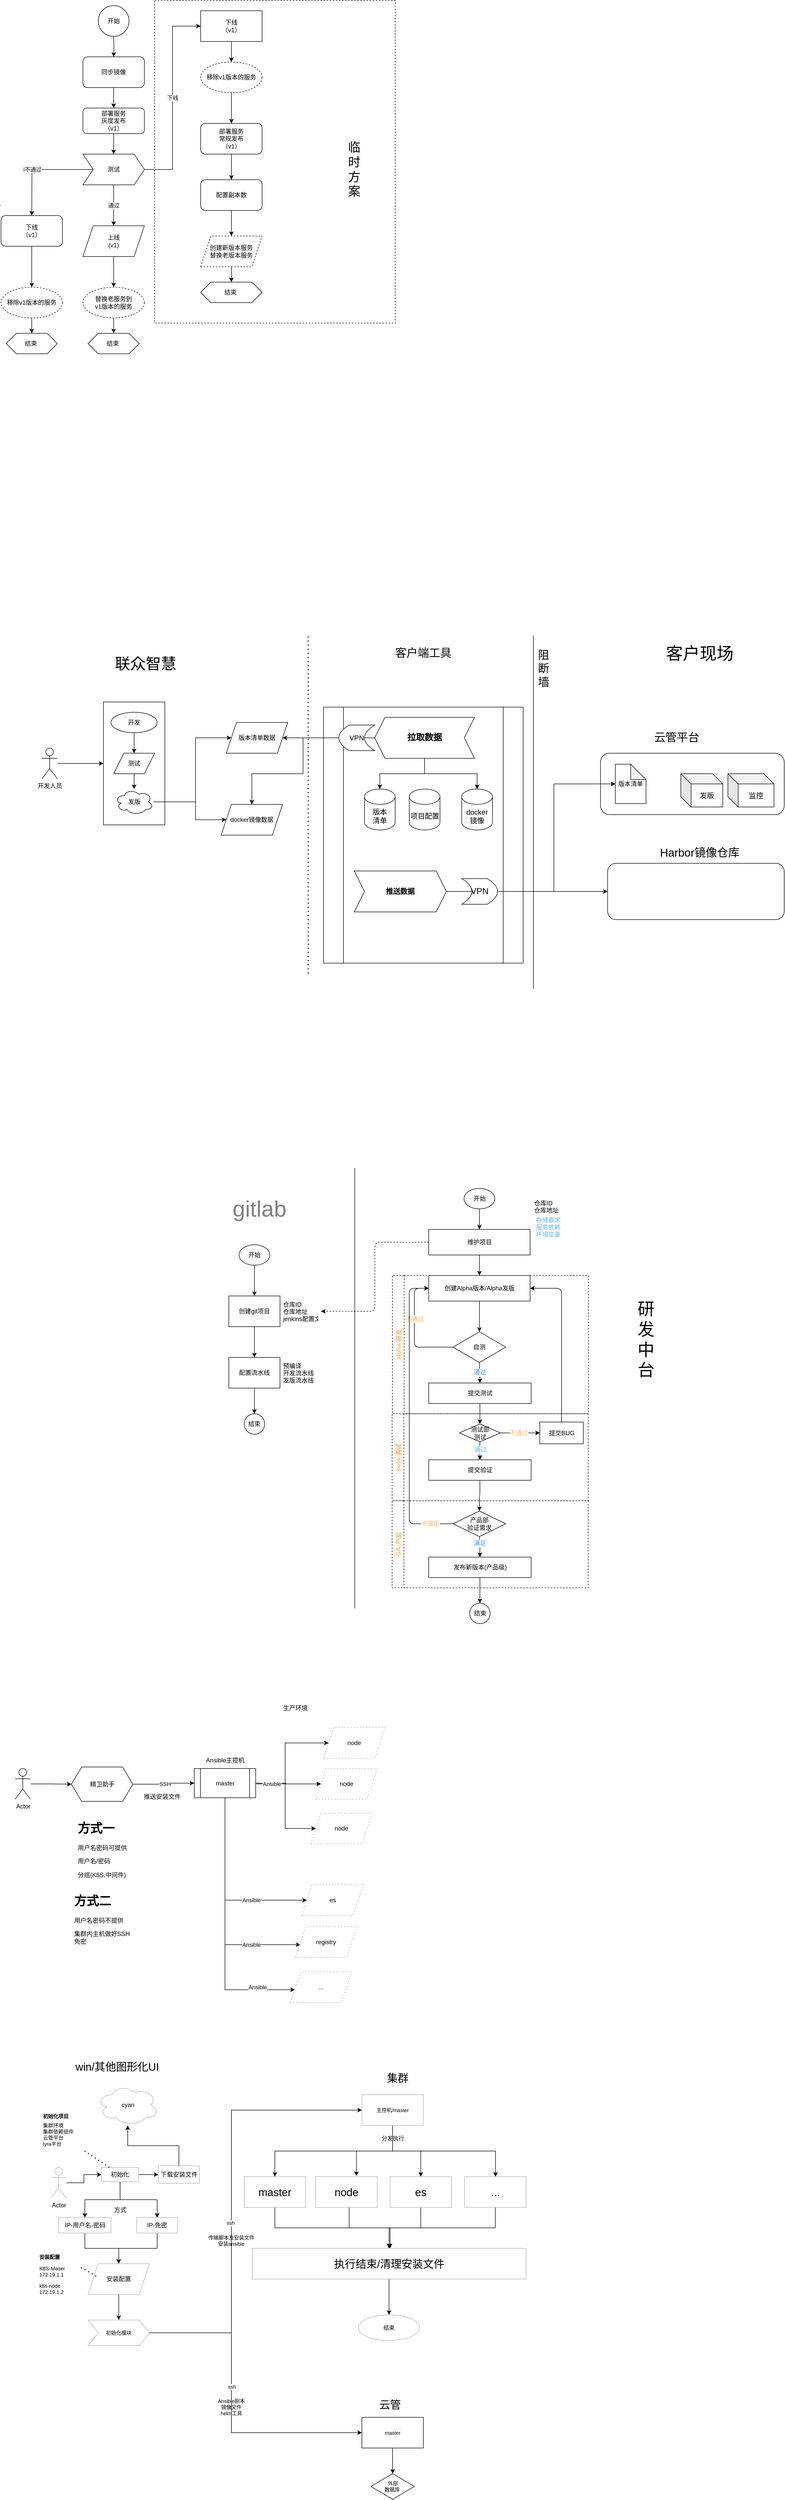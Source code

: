 <mxfile version="20.5.1" type="github">
  <diagram id="aKOXHxGFXrtELs7mGaee" name="第 1 页">
    <mxGraphModel dx="1028" dy="695" grid="1" gridSize="10" guides="1" tooltips="1" connect="1" arrows="1" fold="1" page="1" pageScale="1" pageWidth="827" pageHeight="1169" background="none" math="0" shadow="0">
      <root>
        <mxCell id="0" />
        <mxCell id="1" parent="0" />
        <mxCell id="ubwxyJtzHkvPF2N2pRwj-57" value="cyan" style="ellipse;shape=cloud;whiteSpace=wrap;html=1;strokeColor=#B3B3B3;" parent="1" vertex="1">
          <mxGeometry x="197.5" y="4090" width="120" height="80" as="geometry" />
        </mxCell>
        <mxCell id="TaMHbcw07CwSiACDO4ns-48" value="" style="rounded=1;whiteSpace=wrap;html=1;fontSize=33;" parent="1" vertex="1">
          <mxGeometry x="1195" y="1705" width="345" height="110" as="geometry" />
        </mxCell>
        <mxCell id="TaMHbcw07CwSiACDO4ns-46" value="" style="rounded=1;whiteSpace=wrap;html=1;fontSize=33;" parent="1" vertex="1">
          <mxGeometry x="1181" y="1490" width="359" height="120" as="geometry" />
        </mxCell>
        <mxCell id="uRnvMdXlU50FcUm2w8r_-44" value="" style="verticalLabelPosition=bottom;verticalAlign=top;html=1;shape=mxgraph.basic.rect;fillColor2=none;strokeWidth=1;size=20;indent=5;strokeColor=default;dashed=1;" parent="1" vertex="1">
          <mxGeometry x="310" y="20" width="470" height="630" as="geometry" />
        </mxCell>
        <mxCell id="uRnvMdXlU50FcUm2w8r_-13" value="" style="endArrow=none;html=1;rounded=0;" parent="1" edge="1">
          <mxGeometry width="50" height="50" relative="1" as="geometry">
            <mxPoint x="10" y="420" as="sourcePoint" />
            <mxPoint x="9" y="419.406" as="targetPoint" />
          </mxGeometry>
        </mxCell>
        <mxCell id="uRnvMdXlU50FcUm2w8r_-24" style="edgeStyle=orthogonalEdgeStyle;rounded=0;orthogonalLoop=1;jettySize=auto;html=1;" parent="1" target="uRnvMdXlU50FcUm2w8r_-23" edge="1">
          <mxGeometry relative="1" as="geometry">
            <mxPoint x="230" y="90" as="sourcePoint" />
          </mxGeometry>
        </mxCell>
        <mxCell id="uRnvMdXlU50FcUm2w8r_-22" value="开始" style="ellipse;whiteSpace=wrap;html=1;aspect=fixed;" parent="1" vertex="1">
          <mxGeometry x="200" y="30" width="60" height="60" as="geometry" />
        </mxCell>
        <mxCell id="uRnvMdXlU50FcUm2w8r_-26" style="edgeStyle=orthogonalEdgeStyle;rounded=0;orthogonalLoop=1;jettySize=auto;html=1;" parent="1" source="uRnvMdXlU50FcUm2w8r_-23" target="uRnvMdXlU50FcUm2w8r_-25" edge="1">
          <mxGeometry relative="1" as="geometry" />
        </mxCell>
        <mxCell id="uRnvMdXlU50FcUm2w8r_-23" value="同步镜像" style="rounded=1;whiteSpace=wrap;html=1;" parent="1" vertex="1">
          <mxGeometry x="170" y="130" width="120" height="60" as="geometry" />
        </mxCell>
        <mxCell id="uRnvMdXlU50FcUm2w8r_-35" style="edgeStyle=orthogonalEdgeStyle;rounded=0;orthogonalLoop=1;jettySize=auto;html=1;" parent="1" source="uRnvMdXlU50FcUm2w8r_-25" target="uRnvMdXlU50FcUm2w8r_-34" edge="1">
          <mxGeometry relative="1" as="geometry" />
        </mxCell>
        <mxCell id="uRnvMdXlU50FcUm2w8r_-25" value="部署服务&lt;br&gt;灰度发布&lt;br&gt;（v1）" style="rounded=1;whiteSpace=wrap;html=1;" parent="1" vertex="1">
          <mxGeometry x="170" y="230" width="120" height="50" as="geometry" />
        </mxCell>
        <mxCell id="uRnvMdXlU50FcUm2w8r_-41" value="通过" style="edgeStyle=orthogonalEdgeStyle;rounded=0;orthogonalLoop=1;jettySize=auto;html=1;" parent="1" source="uRnvMdXlU50FcUm2w8r_-34" target="uRnvMdXlU50FcUm2w8r_-40" edge="1">
          <mxGeometry relative="1" as="geometry" />
        </mxCell>
        <mxCell id="uRnvMdXlU50FcUm2w8r_-43" value="i不通过" style="edgeStyle=orthogonalEdgeStyle;rounded=0;orthogonalLoop=1;jettySize=auto;html=1;" parent="1" source="uRnvMdXlU50FcUm2w8r_-34" edge="1">
          <mxGeometry x="0.143" relative="1" as="geometry">
            <mxPoint x="70" y="440" as="targetPoint" />
            <mxPoint as="offset" />
          </mxGeometry>
        </mxCell>
        <mxCell id="uRnvMdXlU50FcUm2w8r_-46" value="下线" style="edgeStyle=orthogonalEdgeStyle;rounded=0;orthogonalLoop=1;jettySize=auto;html=1;entryX=0;entryY=0.5;entryDx=0;entryDy=0;" parent="1" source="uRnvMdXlU50FcUm2w8r_-34" target="uRnvMdXlU50FcUm2w8r_-45" edge="1">
          <mxGeometry relative="1" as="geometry" />
        </mxCell>
        <mxCell id="uRnvMdXlU50FcUm2w8r_-34" value="测试" style="shape=step;perimeter=stepPerimeter;whiteSpace=wrap;html=1;fixedSize=1;" parent="1" vertex="1">
          <mxGeometry x="170" y="320" width="120" height="60" as="geometry" />
        </mxCell>
        <mxCell id="uRnvMdXlU50FcUm2w8r_-69" style="edgeStyle=orthogonalEdgeStyle;rounded=0;orthogonalLoop=1;jettySize=auto;html=1;" parent="1" source="uRnvMdXlU50FcUm2w8r_-40" target="uRnvMdXlU50FcUm2w8r_-68" edge="1">
          <mxGeometry relative="1" as="geometry" />
        </mxCell>
        <mxCell id="uRnvMdXlU50FcUm2w8r_-40" value="上线&lt;br&gt;(v1)" style="shape=parallelogram;perimeter=parallelogramPerimeter;whiteSpace=wrap;html=1;fixedSize=1;" parent="1" vertex="1">
          <mxGeometry x="170" y="460" width="120" height="60" as="geometry" />
        </mxCell>
        <mxCell id="uRnvMdXlU50FcUm2w8r_-58" value="" style="edgeStyle=orthogonalEdgeStyle;rounded=0;orthogonalLoop=1;jettySize=auto;html=1;" parent="1" source="uRnvMdXlU50FcUm2w8r_-42" target="uRnvMdXlU50FcUm2w8r_-57" edge="1">
          <mxGeometry relative="1" as="geometry" />
        </mxCell>
        <mxCell id="uRnvMdXlU50FcUm2w8r_-42" value="下线&lt;br&gt;（v1）" style="rounded=1;whiteSpace=wrap;html=1;" parent="1" vertex="1">
          <mxGeometry x="10" y="440" width="120" height="60" as="geometry" />
        </mxCell>
        <mxCell id="uRnvMdXlU50FcUm2w8r_-66" style="edgeStyle=orthogonalEdgeStyle;rounded=0;orthogonalLoop=1;jettySize=auto;html=1;" parent="1" source="uRnvMdXlU50FcUm2w8r_-45" target="uRnvMdXlU50FcUm2w8r_-64" edge="1">
          <mxGeometry relative="1" as="geometry" />
        </mxCell>
        <mxCell id="uRnvMdXlU50FcUm2w8r_-45" value="下线&lt;br&gt;（v1）" style="rounded=0;whiteSpace=wrap;html=1;strokeColor=default;" parent="1" vertex="1">
          <mxGeometry x="400" y="40" width="120" height="60" as="geometry" />
        </mxCell>
        <mxCell id="uRnvMdXlU50FcUm2w8r_-52" value="" style="edgeStyle=orthogonalEdgeStyle;rounded=0;orthogonalLoop=1;jettySize=auto;html=1;" parent="1" source="uRnvMdXlU50FcUm2w8r_-49" target="uRnvMdXlU50FcUm2w8r_-51" edge="1">
          <mxGeometry relative="1" as="geometry" />
        </mxCell>
        <mxCell id="uRnvMdXlU50FcUm2w8r_-49" value="部署服务&lt;br&gt;常规发布&lt;br&gt;（v1）" style="rounded=1;whiteSpace=wrap;html=1;strokeColor=default;" parent="1" vertex="1">
          <mxGeometry x="400" y="260" width="120" height="60" as="geometry" />
        </mxCell>
        <mxCell id="uRnvMdXlU50FcUm2w8r_-54" style="edgeStyle=orthogonalEdgeStyle;rounded=0;orthogonalLoop=1;jettySize=auto;html=1;entryX=0.5;entryY=0;entryDx=0;entryDy=0;" parent="1" source="uRnvMdXlU50FcUm2w8r_-51" target="uRnvMdXlU50FcUm2w8r_-53" edge="1">
          <mxGeometry relative="1" as="geometry" />
        </mxCell>
        <mxCell id="uRnvMdXlU50FcUm2w8r_-51" value="配置副本数" style="whiteSpace=wrap;html=1;rounded=1;" parent="1" vertex="1">
          <mxGeometry x="400" y="370" width="120" height="60" as="geometry" />
        </mxCell>
        <mxCell id="uRnvMdXlU50FcUm2w8r_-56" value="" style="edgeStyle=orthogonalEdgeStyle;rounded=0;orthogonalLoop=1;jettySize=auto;html=1;" parent="1" source="uRnvMdXlU50FcUm2w8r_-53" edge="1">
          <mxGeometry relative="1" as="geometry">
            <mxPoint x="460" y="570" as="targetPoint" />
          </mxGeometry>
        </mxCell>
        <mxCell id="uRnvMdXlU50FcUm2w8r_-53" value="创建新版本服务&lt;br&gt;替换老版本服务" style="shape=parallelogram;perimeter=parallelogramPerimeter;whiteSpace=wrap;html=1;fixedSize=1;strokeColor=default;dashed=1;" parent="1" vertex="1">
          <mxGeometry x="400" y="480" width="120" height="60" as="geometry" />
        </mxCell>
        <mxCell id="uRnvMdXlU50FcUm2w8r_-62" style="edgeStyle=orthogonalEdgeStyle;rounded=0;orthogonalLoop=1;jettySize=auto;html=1;" parent="1" source="uRnvMdXlU50FcUm2w8r_-57" edge="1">
          <mxGeometry relative="1" as="geometry">
            <mxPoint x="70" y="670" as="targetPoint" />
          </mxGeometry>
        </mxCell>
        <mxCell id="uRnvMdXlU50FcUm2w8r_-57" value="移除v1版本的服务" style="ellipse;whiteSpace=wrap;html=1;rounded=1;dashed=1;" parent="1" vertex="1">
          <mxGeometry x="10" y="580" width="120" height="60" as="geometry" />
        </mxCell>
        <mxCell id="uRnvMdXlU50FcUm2w8r_-61" value="结束&amp;nbsp;" style="shape=hexagon;perimeter=hexagonPerimeter2;whiteSpace=wrap;html=1;fixedSize=1;strokeColor=default;" parent="1" vertex="1">
          <mxGeometry x="20" y="670" width="100" height="40" as="geometry" />
        </mxCell>
        <mxCell id="uRnvMdXlU50FcUm2w8r_-67" style="edgeStyle=orthogonalEdgeStyle;rounded=0;orthogonalLoop=1;jettySize=auto;html=1;" parent="1" source="uRnvMdXlU50FcUm2w8r_-64" target="uRnvMdXlU50FcUm2w8r_-49" edge="1">
          <mxGeometry relative="1" as="geometry" />
        </mxCell>
        <mxCell id="uRnvMdXlU50FcUm2w8r_-64" value="移除v1版本的服务" style="ellipse;whiteSpace=wrap;html=1;rounded=1;dashed=1;" parent="1" vertex="1">
          <mxGeometry x="400" y="140" width="120" height="60" as="geometry" />
        </mxCell>
        <mxCell id="uRnvMdXlU50FcUm2w8r_-71" value="" style="edgeStyle=orthogonalEdgeStyle;rounded=0;orthogonalLoop=1;jettySize=auto;html=1;" parent="1" source="uRnvMdXlU50FcUm2w8r_-68" target="uRnvMdXlU50FcUm2w8r_-70" edge="1">
          <mxGeometry relative="1" as="geometry" />
        </mxCell>
        <mxCell id="uRnvMdXlU50FcUm2w8r_-68" value="替换老服务到&lt;br&gt;v1版本的服务" style="ellipse;whiteSpace=wrap;html=1;rounded=1;dashed=1;" parent="1" vertex="1">
          <mxGeometry x="170" y="580" width="120" height="60" as="geometry" />
        </mxCell>
        <mxCell id="uRnvMdXlU50FcUm2w8r_-70" value="结束&amp;nbsp;" style="shape=hexagon;perimeter=hexagonPerimeter2;whiteSpace=wrap;html=1;fixedSize=1;strokeColor=default;" parent="1" vertex="1">
          <mxGeometry x="180" y="670" width="100" height="40" as="geometry" />
        </mxCell>
        <mxCell id="uRnvMdXlU50FcUm2w8r_-72" value="结束&amp;nbsp;" style="shape=hexagon;perimeter=hexagonPerimeter2;whiteSpace=wrap;html=1;fixedSize=1;strokeColor=default;" parent="1" vertex="1">
          <mxGeometry x="400" y="570" width="120" height="40" as="geometry" />
        </mxCell>
        <mxCell id="uRnvMdXlU50FcUm2w8r_-73" value="临&lt;br style=&quot;font-size: 24px;&quot;&gt;时&lt;br style=&quot;font-size: 24px;&quot;&gt;方&lt;br style=&quot;font-size: 24px;&quot;&gt;案" style="text;html=1;strokeColor=none;fillColor=none;align=center;verticalAlign=middle;whiteSpace=wrap;rounded=0;fontSize=24;" parent="1" vertex="1">
          <mxGeometry x="670" y="110" width="60" height="480" as="geometry" />
        </mxCell>
        <mxCell id="TaMHbcw07CwSiACDO4ns-1" value="" style="rounded=0;whiteSpace=wrap;html=1;" parent="1" vertex="1">
          <mxGeometry x="210" y="1390" width="120" height="240" as="geometry" />
        </mxCell>
        <mxCell id="TaMHbcw07CwSiACDO4ns-6" style="edgeStyle=orthogonalEdgeStyle;rounded=0;orthogonalLoop=1;jettySize=auto;html=1;" parent="1" source="TaMHbcw07CwSiACDO4ns-2" target="TaMHbcw07CwSiACDO4ns-1" edge="1">
          <mxGeometry relative="1" as="geometry" />
        </mxCell>
        <mxCell id="TaMHbcw07CwSiACDO4ns-2" value="开发人员" style="shape=umlActor;verticalLabelPosition=bottom;verticalAlign=top;html=1;outlineConnect=0;" parent="1" vertex="1">
          <mxGeometry x="90" y="1480" width="30" height="60" as="geometry" />
        </mxCell>
        <mxCell id="TaMHbcw07CwSiACDO4ns-9" value="" style="edgeStyle=orthogonalEdgeStyle;rounded=0;orthogonalLoop=1;jettySize=auto;html=1;" parent="1" source="TaMHbcw07CwSiACDO4ns-7" target="TaMHbcw07CwSiACDO4ns-8" edge="1">
          <mxGeometry relative="1" as="geometry" />
        </mxCell>
        <mxCell id="TaMHbcw07CwSiACDO4ns-7" value="开发" style="ellipse;whiteSpace=wrap;html=1;" parent="1" vertex="1">
          <mxGeometry x="225" y="1410" width="90" height="40" as="geometry" />
        </mxCell>
        <mxCell id="TaMHbcw07CwSiACDO4ns-11" value="" style="edgeStyle=orthogonalEdgeStyle;rounded=0;orthogonalLoop=1;jettySize=auto;html=1;" parent="1" source="TaMHbcw07CwSiACDO4ns-8" target="TaMHbcw07CwSiACDO4ns-10" edge="1">
          <mxGeometry relative="1" as="geometry" />
        </mxCell>
        <mxCell id="TaMHbcw07CwSiACDO4ns-8" value="测试" style="shape=parallelogram;perimeter=parallelogramPerimeter;whiteSpace=wrap;html=1;fixedSize=1;" parent="1" vertex="1">
          <mxGeometry x="230" y="1490" width="80" height="40" as="geometry" />
        </mxCell>
        <mxCell id="TaMHbcw07CwSiACDO4ns-14" style="edgeStyle=orthogonalEdgeStyle;rounded=0;orthogonalLoop=1;jettySize=auto;html=1;entryX=0;entryY=0.5;entryDx=0;entryDy=0;" parent="1" source="TaMHbcw07CwSiACDO4ns-10" target="TaMHbcw07CwSiACDO4ns-12" edge="1">
          <mxGeometry relative="1" as="geometry">
            <Array as="points">
              <mxPoint x="390" y="1585" />
              <mxPoint x="390" y="1460" />
            </Array>
          </mxGeometry>
        </mxCell>
        <mxCell id="TaMHbcw07CwSiACDO4ns-15" style="edgeStyle=orthogonalEdgeStyle;rounded=0;orthogonalLoop=1;jettySize=auto;html=1;entryX=0;entryY=0.5;entryDx=0;entryDy=0;" parent="1" source="TaMHbcw07CwSiACDO4ns-10" target="TaMHbcw07CwSiACDO4ns-13" edge="1">
          <mxGeometry relative="1" as="geometry">
            <Array as="points">
              <mxPoint x="390" y="1585" />
              <mxPoint x="390" y="1620" />
            </Array>
          </mxGeometry>
        </mxCell>
        <mxCell id="TaMHbcw07CwSiACDO4ns-10" value="发版" style="ellipse;shape=cloud;whiteSpace=wrap;html=1;" parent="1" vertex="1">
          <mxGeometry x="232.5" y="1560" width="75" height="50" as="geometry" />
        </mxCell>
        <mxCell id="TaMHbcw07CwSiACDO4ns-12" value="版本清单数据" style="shape=parallelogram;perimeter=parallelogramPerimeter;whiteSpace=wrap;html=1;fixedSize=1;" parent="1" vertex="1">
          <mxGeometry x="450" y="1430" width="120" height="60" as="geometry" />
        </mxCell>
        <mxCell id="TaMHbcw07CwSiACDO4ns-13" value="docker镜像数据" style="shape=parallelogram;perimeter=parallelogramPerimeter;whiteSpace=wrap;html=1;fixedSize=1;" parent="1" vertex="1">
          <mxGeometry x="440" y="1590" width="120" height="60" as="geometry" />
        </mxCell>
        <mxCell id="TaMHbcw07CwSiACDO4ns-17" value="" style="endArrow=none;dashed=1;html=1;dashPattern=1 3;strokeWidth=2;rounded=0;" parent="1" edge="1">
          <mxGeometry width="50" height="50" relative="1" as="geometry">
            <mxPoint x="610" y="1920" as="sourcePoint" />
            <mxPoint x="610" y="1260" as="targetPoint" />
          </mxGeometry>
        </mxCell>
        <mxCell id="TaMHbcw07CwSiACDO4ns-18" value="联众智慧" style="text;html=1;strokeColor=none;fillColor=none;align=center;verticalAlign=middle;whiteSpace=wrap;rounded=0;fontSize=30;" parent="1" vertex="1">
          <mxGeometry x="180" y="1300" width="225" height="30" as="geometry" />
        </mxCell>
        <mxCell id="TaMHbcw07CwSiACDO4ns-19" value="" style="endArrow=none;html=1;rounded=0;fontSize=30;" parent="1" edge="1">
          <mxGeometry width="50" height="50" relative="1" as="geometry">
            <mxPoint x="1050" y="1950" as="sourcePoint" />
            <mxPoint x="1050" y="1260" as="targetPoint" />
          </mxGeometry>
        </mxCell>
        <mxCell id="TaMHbcw07CwSiACDO4ns-20" value="阻断墙" style="text;html=1;strokeColor=none;fillColor=none;align=center;verticalAlign=middle;whiteSpace=wrap;rounded=0;fontSize=22;" parent="1" vertex="1">
          <mxGeometry x="1050" y="1280" width="40" height="90" as="geometry" />
        </mxCell>
        <mxCell id="TaMHbcw07CwSiACDO4ns-22" value="" style="shape=process;whiteSpace=wrap;html=1;backgroundOutline=1;fontSize=22;" parent="1" vertex="1">
          <mxGeometry x="640" y="1400" width="390" height="500" as="geometry" />
        </mxCell>
        <mxCell id="TaMHbcw07CwSiACDO4ns-23" value="客户端工具" style="text;html=1;strokeColor=none;fillColor=none;align=center;verticalAlign=middle;whiteSpace=wrap;rounded=0;fontSize=22;" parent="1" vertex="1">
          <mxGeometry x="760" y="1280" width="150" height="30" as="geometry" />
        </mxCell>
        <mxCell id="TaMHbcw07CwSiACDO4ns-24" value="docker&lt;br&gt;镜像" style="shape=cylinder3;whiteSpace=wrap;html=1;boundedLbl=1;backgroundOutline=1;size=15;fontSize=14;" parent="1" vertex="1">
          <mxGeometry x="910" y="1560" width="60" height="80" as="geometry" />
        </mxCell>
        <mxCell id="TaMHbcw07CwSiACDO4ns-25" value="版本&lt;br&gt;清单" style="shape=cylinder3;whiteSpace=wrap;html=1;boundedLbl=1;backgroundOutline=1;size=15;fontSize=14;" parent="1" vertex="1">
          <mxGeometry x="720" y="1560" width="60" height="80" as="geometry" />
        </mxCell>
        <mxCell id="TaMHbcw07CwSiACDO4ns-27" style="edgeStyle=orthogonalEdgeStyle;rounded=0;orthogonalLoop=1;jettySize=auto;html=1;entryX=1;entryY=0.5;entryDx=0;entryDy=0;fontSize=14;" parent="1" source="TaMHbcw07CwSiACDO4ns-26" target="TaMHbcw07CwSiACDO4ns-12" edge="1">
          <mxGeometry relative="1" as="geometry" />
        </mxCell>
        <mxCell id="TaMHbcw07CwSiACDO4ns-29" style="edgeStyle=orthogonalEdgeStyle;rounded=0;orthogonalLoop=1;jettySize=auto;html=1;fontSize=14;startArrow=none;" parent="1" source="TaMHbcw07CwSiACDO4ns-28" target="TaMHbcw07CwSiACDO4ns-13" edge="1">
          <mxGeometry relative="1" as="geometry">
            <mxPoint x="740" y="1460" as="sourcePoint" />
            <Array as="points">
              <mxPoint x="600" y="1460" />
              <mxPoint x="600" y="1530" />
              <mxPoint x="500" y="1530" />
            </Array>
          </mxGeometry>
        </mxCell>
        <mxCell id="TaMHbcw07CwSiACDO4ns-30" style="edgeStyle=orthogonalEdgeStyle;rounded=0;orthogonalLoop=1;jettySize=auto;html=1;fontSize=14;" parent="1" source="TaMHbcw07CwSiACDO4ns-26" target="TaMHbcw07CwSiACDO4ns-25" edge="1">
          <mxGeometry relative="1" as="geometry" />
        </mxCell>
        <mxCell id="TaMHbcw07CwSiACDO4ns-31" style="edgeStyle=orthogonalEdgeStyle;rounded=0;orthogonalLoop=1;jettySize=auto;html=1;entryX=0.5;entryY=0;entryDx=0;entryDy=0;entryPerimeter=0;fontSize=14;" parent="1" source="TaMHbcw07CwSiACDO4ns-26" target="TaMHbcw07CwSiACDO4ns-24" edge="1">
          <mxGeometry relative="1" as="geometry" />
        </mxCell>
        <mxCell id="TaMHbcw07CwSiACDO4ns-26" value="" style="shape=step;perimeter=stepPerimeter;whiteSpace=wrap;html=1;fixedSize=1;fontSize=14;rotation=-180;" parent="1" vertex="1">
          <mxGeometry x="740" y="1420" width="195" height="80" as="geometry" />
        </mxCell>
        <mxCell id="TaMHbcw07CwSiACDO4ns-32" value="拉取数据" style="text;html=1;strokeColor=none;fillColor=none;align=center;verticalAlign=middle;whiteSpace=wrap;rounded=0;fontSize=17;fontStyle=1" parent="1" vertex="1">
          <mxGeometry x="790" y="1445" width="95" height="30" as="geometry" />
        </mxCell>
        <mxCell id="TaMHbcw07CwSiACDO4ns-28" value="VPN" style="shape=dataStorage;whiteSpace=wrap;html=1;fixedSize=1;fontSize=14;" parent="1" vertex="1">
          <mxGeometry x="670" y="1435" width="70" height="50" as="geometry" />
        </mxCell>
        <mxCell id="TaMHbcw07CwSiACDO4ns-34" value="项目配置" style="shape=cylinder3;whiteSpace=wrap;html=1;boundedLbl=1;backgroundOutline=1;size=15;fontSize=14;" parent="1" vertex="1">
          <mxGeometry x="807.5" y="1560" width="60" height="80" as="geometry" />
        </mxCell>
        <mxCell id="TaMHbcw07CwSiACDO4ns-50" style="edgeStyle=orthogonalEdgeStyle;rounded=0;orthogonalLoop=1;jettySize=auto;html=1;entryX=0;entryY=0.5;entryDx=0;entryDy=0;fontSize=22;" parent="1" source="TaMHbcw07CwSiACDO4ns-35" target="TaMHbcw07CwSiACDO4ns-48" edge="1">
          <mxGeometry relative="1" as="geometry" />
        </mxCell>
        <mxCell id="TaMHbcw07CwSiACDO4ns-51" style="edgeStyle=orthogonalEdgeStyle;rounded=0;orthogonalLoop=1;jettySize=auto;html=1;fontSize=22;entryX=0;entryY=0.5;entryDx=0;entryDy=0;entryPerimeter=0;" parent="1" source="TaMHbcw07CwSiACDO4ns-35" target="TaMHbcw07CwSiACDO4ns-54" edge="1">
          <mxGeometry relative="1" as="geometry">
            <mxPoint x="1210.0" y="1552.5" as="targetPoint" />
            <Array as="points">
              <mxPoint x="1090" y="1760" />
              <mxPoint x="1090" y="1550" />
            </Array>
          </mxGeometry>
        </mxCell>
        <mxCell id="TaMHbcw07CwSiACDO4ns-35" value="推送数据" style="shape=step;perimeter=stepPerimeter;whiteSpace=wrap;html=1;fixedSize=1;fontSize=14;rotation=0;fontStyle=1" parent="1" vertex="1">
          <mxGeometry x="700" y="1720" width="180" height="80" as="geometry" />
        </mxCell>
        <mxCell id="TaMHbcw07CwSiACDO4ns-36" value="" style="shape=dataStorage;whiteSpace=wrap;html=1;fixedSize=1;fontSize=14;rotation=-180;" parent="1" vertex="1">
          <mxGeometry x="910" y="1735" width="70" height="50" as="geometry" />
        </mxCell>
        <mxCell id="TaMHbcw07CwSiACDO4ns-37" value="VPN" style="text;html=1;strokeColor=none;fillColor=none;align=center;verticalAlign=middle;whiteSpace=wrap;rounded=0;fontSize=17;" parent="1" vertex="1">
          <mxGeometry x="915" y="1745" width="60" height="30" as="geometry" />
        </mxCell>
        <mxCell id="TaMHbcw07CwSiACDO4ns-41" value="客户现场" style="text;html=1;strokeColor=none;fillColor=none;align=center;verticalAlign=middle;whiteSpace=wrap;rounded=0;fontSize=33;fontStyle=0" parent="1" vertex="1">
          <mxGeometry x="1220" y="1280" width="310" height="30" as="geometry" />
        </mxCell>
        <mxCell id="TaMHbcw07CwSiACDO4ns-42" value="云管平台" style="text;html=1;strokeColor=none;fillColor=none;align=center;verticalAlign=middle;whiteSpace=wrap;rounded=0;fontSize=22;fontStyle=0" parent="1" vertex="1">
          <mxGeometry x="1200" y="1445" width="260" height="30" as="geometry" />
        </mxCell>
        <mxCell id="TaMHbcw07CwSiACDO4ns-45" value="Harbor镜像仓库" style="text;html=1;strokeColor=none;fillColor=none;align=center;verticalAlign=middle;whiteSpace=wrap;rounded=0;fontSize=22;fontStyle=0" parent="1" vertex="1">
          <mxGeometry x="1220" y="1670" width="310" height="30" as="geometry" />
        </mxCell>
        <mxCell id="TaMHbcw07CwSiACDO4ns-47" value="发版" style="shape=cube;whiteSpace=wrap;html=1;boundedLbl=1;backgroundOutline=1;darkOpacity=0.05;darkOpacity2=0.1;fontSize=14;" parent="1" vertex="1">
          <mxGeometry x="1338" y="1530" width="82" height="65" as="geometry" />
        </mxCell>
        <mxCell id="TaMHbcw07CwSiACDO4ns-52" value="监控" style="shape=cube;whiteSpace=wrap;html=1;boundedLbl=1;backgroundOutline=1;darkOpacity=0.05;darkOpacity2=0.1;fontSize=14;" parent="1" vertex="1">
          <mxGeometry x="1430" y="1530" width="90" height="65" as="geometry" />
        </mxCell>
        <mxCell id="TaMHbcw07CwSiACDO4ns-54" value="版本清单" style="shape=note;whiteSpace=wrap;html=1;backgroundOutline=1;darkOpacity=0.05;fontSize=12;" parent="1" vertex="1">
          <mxGeometry x="1210" y="1511.5" width="60" height="77" as="geometry" />
        </mxCell>
        <mxCell id="2eoXuniDgy3FarlTxN_e-17" value="" style="edgeStyle=orthogonalEdgeStyle;rounded=0;orthogonalLoop=1;jettySize=auto;html=1;fontSize=12;" parent="1" source="2eoXuniDgy3FarlTxN_e-3" target="2eoXuniDgy3FarlTxN_e-16" edge="1">
          <mxGeometry relative="1" as="geometry" />
        </mxCell>
        <mxCell id="2eoXuniDgy3FarlTxN_e-3" value="配置流水线" style="rounded=0;whiteSpace=wrap;html=1;" parent="1" vertex="1">
          <mxGeometry x="455" y="2670" width="100" height="60" as="geometry" />
        </mxCell>
        <mxCell id="2eoXuniDgy3FarlTxN_e-10" value="" style="edgeStyle=orthogonalEdgeStyle;rounded=0;orthogonalLoop=1;jettySize=auto;html=1;" parent="1" source="2eoXuniDgy3FarlTxN_e-4" target="2eoXuniDgy3FarlTxN_e-3" edge="1">
          <mxGeometry relative="1" as="geometry" />
        </mxCell>
        <mxCell id="2eoXuniDgy3FarlTxN_e-4" value="创建git项目" style="rounded=0;whiteSpace=wrap;html=1;" parent="1" vertex="1">
          <mxGeometry x="455" y="2550" width="100" height="60" as="geometry" />
        </mxCell>
        <mxCell id="2eoXuniDgy3FarlTxN_e-9" value="研&lt;br&gt;发&lt;br&gt;中&lt;br&gt;台" style="text;html=1;strokeColor=none;fillColor=none;align=center;verticalAlign=middle;whiteSpace=wrap;rounded=0;labelBorderColor=none;fontSize=33;" parent="1" vertex="1">
          <mxGeometry x="1202" y="2330" width="136" height="610" as="geometry" />
        </mxCell>
        <mxCell id="2eoXuniDgy3FarlTxN_e-23" style="edgeStyle=orthogonalEdgeStyle;orthogonalLoop=1;jettySize=auto;html=1;fontSize=12;fontColor=default;exitX=0;exitY=0.5;exitDx=0;exitDy=0;rounded=1;dashed=1;" parent="1" source="2eoXuniDgy3FarlTxN_e-11" target="2eoXuniDgy3FarlTxN_e-21" edge="1">
          <mxGeometry relative="1" as="geometry" />
        </mxCell>
        <mxCell id="2eoXuniDgy3FarlTxN_e-29" value="" style="edgeStyle=orthogonalEdgeStyle;rounded=1;orthogonalLoop=1;jettySize=auto;html=1;fontSize=12;fontColor=#FFB366;" parent="1" source="2eoXuniDgy3FarlTxN_e-11" target="2eoXuniDgy3FarlTxN_e-28" edge="1">
          <mxGeometry relative="1" as="geometry" />
        </mxCell>
        <mxCell id="2eoXuniDgy3FarlTxN_e-11" value="维护项目" style="rounded=0;whiteSpace=wrap;html=1;" parent="1" vertex="1">
          <mxGeometry x="845.5" y="2420" width="198" height="50" as="geometry" />
        </mxCell>
        <mxCell id="2eoXuniDgy3FarlTxN_e-15" value="" style="edgeStyle=orthogonalEdgeStyle;rounded=0;orthogonalLoop=1;jettySize=auto;html=1;fontSize=12;" parent="1" source="2eoXuniDgy3FarlTxN_e-13" target="2eoXuniDgy3FarlTxN_e-4" edge="1">
          <mxGeometry relative="1" as="geometry" />
        </mxCell>
        <mxCell id="2eoXuniDgy3FarlTxN_e-13" value="开始" style="ellipse;whiteSpace=wrap;html=1;labelBorderColor=none;fontSize=12;fontColor=default;" parent="1" vertex="1">
          <mxGeometry x="475" y="2450" width="60" height="40" as="geometry" />
        </mxCell>
        <mxCell id="2eoXuniDgy3FarlTxN_e-16" value="结束" style="ellipse;whiteSpace=wrap;html=1;aspect=fixed;labelBorderColor=none;fontSize=12;fontColor=default;" parent="1" vertex="1">
          <mxGeometry x="485" y="2780" width="40" height="40" as="geometry" />
        </mxCell>
        <mxCell id="2eoXuniDgy3FarlTxN_e-21" value="仓库ID&#xa;仓库地址&#xa;jenkins配置文件" style="text;strokeColor=none;fillColor=none;align=left;verticalAlign=middle;spacingLeft=4;spacingRight=4;overflow=hidden;points=[[0,0.5],[1,0.5]];portConstraint=eastwest;rotatable=0;labelBorderColor=none;fontSize=12;fontColor=default;" parent="1" vertex="1">
          <mxGeometry x="555" y="2550" width="80" height="60" as="geometry" />
        </mxCell>
        <mxCell id="2eoXuniDgy3FarlTxN_e-22" value="预编译&#xa;开发流水线&#xa;发版流水线" style="text;strokeColor=none;fillColor=none;align=left;verticalAlign=middle;spacingLeft=4;spacingRight=4;overflow=hidden;points=[[0,0.5],[1,0.5]];portConstraint=eastwest;rotatable=0;labelBorderColor=none;fontSize=12;fontColor=default;" parent="1" vertex="1">
          <mxGeometry x="555" y="2670" width="80" height="60" as="geometry" />
        </mxCell>
        <mxCell id="2eoXuniDgy3FarlTxN_e-24" value="存储要求&#xa;服务依赖&#xa;环境变量" style="text;strokeColor=none;fillColor=none;align=left;verticalAlign=middle;spacingLeft=4;spacingRight=4;overflow=hidden;points=[[0,0.5],[1,0.5]];portConstraint=eastwest;rotatable=0;labelBorderColor=none;fontSize=12;fontColor=#66B2FF;" parent="1" vertex="1">
          <mxGeometry x="1049" y="2390" width="66.5" height="50" as="geometry" />
        </mxCell>
        <mxCell id="2eoXuniDgy3FarlTxN_e-26" value="仓库ID&#xa;仓库地址&#xa;" style="text;strokeColor=none;fillColor=none;align=left;verticalAlign=middle;spacingLeft=4;spacingRight=4;overflow=hidden;points=[[0,0.5],[1,0.5]];portConstraint=eastwest;rotatable=0;labelBorderColor=none;fontSize=12;fontColor=default;" parent="1" vertex="1">
          <mxGeometry x="1045.5" y="2360" width="67" height="40" as="geometry" />
        </mxCell>
        <mxCell id="2eoXuniDgy3FarlTxN_e-31" value="" style="edgeStyle=orthogonalEdgeStyle;rounded=1;orthogonalLoop=1;jettySize=auto;html=1;fontSize=12;fontColor=#FFB366;" parent="1" source="2eoXuniDgy3FarlTxN_e-28" target="2eoXuniDgy3FarlTxN_e-30" edge="1">
          <mxGeometry relative="1" as="geometry" />
        </mxCell>
        <mxCell id="2eoXuniDgy3FarlTxN_e-28" value="创建Alpha版本/Alpha发版" style="rounded=0;whiteSpace=wrap;html=1;" parent="1" vertex="1">
          <mxGeometry x="845.5" y="2510" width="198" height="50" as="geometry" />
        </mxCell>
        <mxCell id="2eoXuniDgy3FarlTxN_e-37" value="" style="edgeStyle=orthogonalEdgeStyle;rounded=1;orthogonalLoop=1;jettySize=auto;html=1;fontSize=12;fontColor=#FFB366;" parent="1" source="2eoXuniDgy3FarlTxN_e-30" target="2eoXuniDgy3FarlTxN_e-36" edge="1">
          <mxGeometry relative="1" as="geometry" />
        </mxCell>
        <mxCell id="2eoXuniDgy3FarlTxN_e-38" value="通过" style="edgeLabel;html=1;align=center;verticalAlign=middle;resizable=0;points=[];fontSize=12;fontColor=#3399FF;" parent="2eoXuniDgy3FarlTxN_e-37" vertex="1" connectable="0">
          <mxGeometry x="-0.068" relative="1" as="geometry">
            <mxPoint as="offset" />
          </mxGeometry>
        </mxCell>
        <mxCell id="2eoXuniDgy3FarlTxN_e-41" style="edgeStyle=orthogonalEdgeStyle;rounded=1;orthogonalLoop=1;jettySize=auto;html=1;entryX=0;entryY=0.5;entryDx=0;entryDy=0;fontSize=12;fontColor=#FFB366;exitX=0;exitY=0.5;exitDx=0;exitDy=0;" parent="1" source="2eoXuniDgy3FarlTxN_e-30" target="2eoXuniDgy3FarlTxN_e-28" edge="1">
          <mxGeometry relative="1" as="geometry">
            <Array as="points">
              <mxPoint x="817.5" y="2650" />
              <mxPoint x="817.5" y="2535" />
            </Array>
          </mxGeometry>
        </mxCell>
        <mxCell id="2eoXuniDgy3FarlTxN_e-42" value="不通过" style="edgeLabel;html=1;align=center;verticalAlign=middle;resizable=0;points=[];fontSize=12;fontColor=#FFB366;" parent="2eoXuniDgy3FarlTxN_e-41" vertex="1" connectable="0">
          <mxGeometry x="0.196" relative="1" as="geometry">
            <mxPoint as="offset" />
          </mxGeometry>
        </mxCell>
        <mxCell id="2eoXuniDgy3FarlTxN_e-30" value="自测" style="rhombus;whiteSpace=wrap;html=1;rounded=0;" parent="1" vertex="1">
          <mxGeometry x="893" y="2620" width="103" height="60" as="geometry" />
        </mxCell>
        <mxCell id="2eoXuniDgy3FarlTxN_e-45" value="" style="edgeStyle=orthogonalEdgeStyle;rounded=1;orthogonalLoop=1;jettySize=auto;html=1;fontSize=12;fontColor=#66B2FF;" parent="1" source="2eoXuniDgy3FarlTxN_e-36" target="2eoXuniDgy3FarlTxN_e-44" edge="1">
          <mxGeometry relative="1" as="geometry" />
        </mxCell>
        <mxCell id="2eoXuniDgy3FarlTxN_e-36" value="提交测试" style="whiteSpace=wrap;html=1;rounded=0;" parent="1" vertex="1">
          <mxGeometry x="845.5" y="2720" width="200" height="40" as="geometry" />
        </mxCell>
        <mxCell id="2eoXuniDgy3FarlTxN_e-48" value="" style="edgeStyle=orthogonalEdgeStyle;rounded=1;orthogonalLoop=1;jettySize=auto;html=1;fontSize=12;fontColor=#66B2FF;" parent="1" source="2eoXuniDgy3FarlTxN_e-44" target="2eoXuniDgy3FarlTxN_e-47" edge="1">
          <mxGeometry relative="1" as="geometry" />
        </mxCell>
        <mxCell id="2eoXuniDgy3FarlTxN_e-49" value="通过" style="edgeLabel;html=1;align=center;verticalAlign=middle;resizable=0;points=[];fontSize=12;fontColor=#66B2FF;" parent="2eoXuniDgy3FarlTxN_e-48" vertex="1" connectable="0">
          <mxGeometry x="-0.348" relative="1" as="geometry">
            <mxPoint as="offset" />
          </mxGeometry>
        </mxCell>
        <mxCell id="2eoXuniDgy3FarlTxN_e-54" value="" style="edgeStyle=orthogonalEdgeStyle;rounded=1;orthogonalLoop=1;jettySize=auto;html=1;fontSize=12;fontColor=#66B2FF;" parent="1" source="2eoXuniDgy3FarlTxN_e-44" target="2eoXuniDgy3FarlTxN_e-53" edge="1">
          <mxGeometry relative="1" as="geometry" />
        </mxCell>
        <mxCell id="2eoXuniDgy3FarlTxN_e-62" value="不通过" style="edgeLabel;html=1;align=center;verticalAlign=middle;resizable=0;points=[];fontSize=12;fontColor=#FFB366;" parent="2eoXuniDgy3FarlTxN_e-54" vertex="1" connectable="0">
          <mxGeometry x="-0.308" relative="1" as="geometry">
            <mxPoint x="9" as="offset" />
          </mxGeometry>
        </mxCell>
        <mxCell id="2eoXuniDgy3FarlTxN_e-44" value="测试部&lt;br&gt;测试" style="rhombus;whiteSpace=wrap;html=1;rounded=0;" parent="1" vertex="1">
          <mxGeometry x="905.5" y="2800" width="80" height="35" as="geometry" />
        </mxCell>
        <mxCell id="2eoXuniDgy3FarlTxN_e-58" value="" style="edgeStyle=orthogonalEdgeStyle;rounded=1;orthogonalLoop=1;jettySize=auto;html=1;fontSize=12;fontColor=#66B2FF;" parent="1" source="2eoXuniDgy3FarlTxN_e-47" target="2eoXuniDgy3FarlTxN_e-57" edge="1">
          <mxGeometry relative="1" as="geometry" />
        </mxCell>
        <mxCell id="2eoXuniDgy3FarlTxN_e-47" value="提交验证" style="whiteSpace=wrap;html=1;rounded=0;" parent="1" vertex="1">
          <mxGeometry x="845.5" y="2870" width="200" height="40" as="geometry" />
        </mxCell>
        <mxCell id="2eoXuniDgy3FarlTxN_e-52" style="edgeStyle=orthogonalEdgeStyle;rounded=1;orthogonalLoop=1;jettySize=auto;html=1;entryX=0.5;entryY=0;entryDx=0;entryDy=0;fontSize=12;fontColor=#66B2FF;" parent="1" source="2eoXuniDgy3FarlTxN_e-51" target="2eoXuniDgy3FarlTxN_e-11" edge="1">
          <mxGeometry relative="1" as="geometry" />
        </mxCell>
        <mxCell id="2eoXuniDgy3FarlTxN_e-51" value="开始" style="ellipse;whiteSpace=wrap;html=1;labelBorderColor=none;fontSize=12;fontColor=default;" parent="1" vertex="1">
          <mxGeometry x="914.5" y="2340" width="60" height="40" as="geometry" />
        </mxCell>
        <mxCell id="2eoXuniDgy3FarlTxN_e-65" style="edgeStyle=orthogonalEdgeStyle;rounded=1;orthogonalLoop=1;jettySize=auto;html=1;entryX=1;entryY=0.5;entryDx=0;entryDy=0;fontSize=12;fontColor=#FFB366;exitX=0.5;exitY=0;exitDx=0;exitDy=0;" parent="1" source="2eoXuniDgy3FarlTxN_e-53" target="2eoXuniDgy3FarlTxN_e-28" edge="1">
          <mxGeometry relative="1" as="geometry">
            <mxPoint x="1125.5" y="2790" as="sourcePoint" />
          </mxGeometry>
        </mxCell>
        <mxCell id="2eoXuniDgy3FarlTxN_e-53" value="提交BUG" style="whiteSpace=wrap;html=1;rounded=0;" parent="1" vertex="1">
          <mxGeometry x="1062.5" y="2796.25" width="85" height="42.5" as="geometry" />
        </mxCell>
        <mxCell id="2eoXuniDgy3FarlTxN_e-67" value="" style="edgeStyle=orthogonalEdgeStyle;rounded=1;orthogonalLoop=1;jettySize=auto;html=1;fontSize=12;fontColor=#FFB366;" parent="1" source="2eoXuniDgy3FarlTxN_e-57" target="2eoXuniDgy3FarlTxN_e-66" edge="1">
          <mxGeometry relative="1" as="geometry" />
        </mxCell>
        <mxCell id="2eoXuniDgy3FarlTxN_e-69" value="满足" style="edgeLabel;html=1;align=center;verticalAlign=middle;resizable=0;points=[];fontSize=12;fontColor=#3399FF;" parent="2eoXuniDgy3FarlTxN_e-67" vertex="1" connectable="0">
          <mxGeometry x="-0.359" relative="1" as="geometry">
            <mxPoint as="offset" />
          </mxGeometry>
        </mxCell>
        <mxCell id="2eoXuniDgy3FarlTxN_e-68" style="edgeStyle=orthogonalEdgeStyle;rounded=1;orthogonalLoop=1;jettySize=auto;html=1;entryX=0;entryY=0.5;entryDx=0;entryDy=0;fontSize=12;fontColor=#FFB366;exitX=0;exitY=0.5;exitDx=0;exitDy=0;" parent="1" source="2eoXuniDgy3FarlTxN_e-57" target="2eoXuniDgy3FarlTxN_e-28" edge="1">
          <mxGeometry relative="1" as="geometry">
            <Array as="points">
              <mxPoint x="807.5" y="2995" />
              <mxPoint x="807.5" y="2535" />
            </Array>
          </mxGeometry>
        </mxCell>
        <mxCell id="2eoXuniDgy3FarlTxN_e-70" value="不满足" style="edgeLabel;html=1;align=center;verticalAlign=middle;resizable=0;points=[];fontSize=12;fontColor=#FFB366;" parent="2eoXuniDgy3FarlTxN_e-68" vertex="1" connectable="0">
          <mxGeometry x="-0.904" relative="1" as="geometry">
            <mxPoint x="-17" as="offset" />
          </mxGeometry>
        </mxCell>
        <mxCell id="2eoXuniDgy3FarlTxN_e-57" value="产品部&lt;br&gt;验证需求" style="rhombus;whiteSpace=wrap;html=1;rounded=0;" parent="1" vertex="1">
          <mxGeometry x="893" y="2970" width="103" height="50" as="geometry" />
        </mxCell>
        <mxCell id="2eoXuniDgy3FarlTxN_e-72" value="" style="edgeStyle=orthogonalEdgeStyle;rounded=1;orthogonalLoop=1;jettySize=auto;html=1;fontSize=12;fontColor=#FFB366;" parent="1" source="2eoXuniDgy3FarlTxN_e-66" target="2eoXuniDgy3FarlTxN_e-71" edge="1">
          <mxGeometry relative="1" as="geometry" />
        </mxCell>
        <mxCell id="2eoXuniDgy3FarlTxN_e-71" value="结束" style="ellipse;whiteSpace=wrap;html=1;aspect=fixed;labelBorderColor=none;fontSize=12;fontColor=default;" parent="1" vertex="1">
          <mxGeometry x="925.5" y="3150" width="40" height="40" as="geometry" />
        </mxCell>
        <mxCell id="2eoXuniDgy3FarlTxN_e-77" value="alpha-研发" style="swimlane;horizontal=0;dashed=1;labelBorderColor=none;fontSize=12;fontColor=#FFB366;" parent="1" vertex="1">
          <mxGeometry x="774.5" y="2510" width="383" height="270" as="geometry" />
        </mxCell>
        <mxCell id="2eoXuniDgy3FarlTxN_e-78" value="beta-测试" style="swimlane;horizontal=0;dashed=1;labelBorderColor=none;fontSize=12;fontColor=#FFB366;" parent="1" vertex="1">
          <mxGeometry x="774" y="2780" width="383" height="170" as="geometry" />
        </mxCell>
        <mxCell id="2eoXuniDgy3FarlTxN_e-83" value="GA-产品" style="swimlane;horizontal=0;dashed=1;labelBorderColor=none;fontSize=12;fontColor=#FFB366;" parent="1" vertex="1">
          <mxGeometry x="774" y="2950" width="383" height="170" as="geometry" />
        </mxCell>
        <mxCell id="2eoXuniDgy3FarlTxN_e-66" value="发布新版本(产品级)" style="whiteSpace=wrap;html=1;rounded=0;" parent="2eoXuniDgy3FarlTxN_e-83" vertex="1">
          <mxGeometry x="71.5" y="110" width="200" height="40" as="geometry" />
        </mxCell>
        <mxCell id="2eoXuniDgy3FarlTxN_e-85" value="" style="endArrow=none;html=1;rounded=1;fontSize=12;fontColor=#FFB366;" parent="1" edge="1">
          <mxGeometry width="50" height="50" relative="1" as="geometry">
            <mxPoint x="701" y="3160" as="sourcePoint" />
            <mxPoint x="701" y="2300" as="targetPoint" />
          </mxGeometry>
        </mxCell>
        <mxCell id="2eoXuniDgy3FarlTxN_e-86" style="edgeStyle=orthogonalEdgeStyle;rounded=1;orthogonalLoop=1;jettySize=auto;html=1;exitX=0.5;exitY=1;exitDx=0;exitDy=0;fontSize=12;fontColor=#FFB366;" parent="1" source="2eoXuniDgy3FarlTxN_e-9" target="2eoXuniDgy3FarlTxN_e-9" edge="1">
          <mxGeometry relative="1" as="geometry" />
        </mxCell>
        <mxCell id="2eoXuniDgy3FarlTxN_e-87" value="gitlab" style="text;html=1;strokeColor=none;fillColor=none;align=center;verticalAlign=middle;whiteSpace=wrap;rounded=0;dashed=1;labelBorderColor=none;fontSize=44;fontColor=#808080;" parent="1" vertex="1">
          <mxGeometry x="405" y="2350" width="220" height="60" as="geometry" />
        </mxCell>
        <mxCell id="ubwxyJtzHkvPF2N2pRwj-4" style="edgeStyle=orthogonalEdgeStyle;rounded=0;orthogonalLoop=1;jettySize=auto;html=1;entryX=0;entryY=0.5;entryDx=0;entryDy=0;" parent="1" source="ubwxyJtzHkvPF2N2pRwj-2" target="ubwxyJtzHkvPF2N2pRwj-3" edge="1">
          <mxGeometry relative="1" as="geometry" />
        </mxCell>
        <mxCell id="ubwxyJtzHkvPF2N2pRwj-2" value="Actor" style="shape=umlActor;verticalLabelPosition=bottom;verticalAlign=top;html=1;outlineConnect=0;" parent="1" vertex="1">
          <mxGeometry x="37.5" y="3473" width="30" height="60" as="geometry" />
        </mxCell>
        <mxCell id="ubwxyJtzHkvPF2N2pRwj-17" style="edgeStyle=orthogonalEdgeStyle;rounded=0;orthogonalLoop=1;jettySize=auto;html=1;" parent="1" source="ubwxyJtzHkvPF2N2pRwj-3" target="ubwxyJtzHkvPF2N2pRwj-9" edge="1">
          <mxGeometry relative="1" as="geometry" />
        </mxCell>
        <mxCell id="ubwxyJtzHkvPF2N2pRwj-23" value="SSH" style="edgeLabel;html=1;align=center;verticalAlign=middle;resizable=0;points=[];" parent="ubwxyJtzHkvPF2N2pRwj-17" vertex="1" connectable="0">
          <mxGeometry x="0.049" y="-1" relative="1" as="geometry">
            <mxPoint as="offset" />
          </mxGeometry>
        </mxCell>
        <mxCell id="ubwxyJtzHkvPF2N2pRwj-3" value="精卫助手" style="shape=hexagon;perimeter=hexagonPerimeter2;whiteSpace=wrap;html=1;fixedSize=1;" parent="1" vertex="1">
          <mxGeometry x="147.5" y="3470" width="120" height="67" as="geometry" />
        </mxCell>
        <mxCell id="ubwxyJtzHkvPF2N2pRwj-8" value="生产环境" style="text;html=1;strokeColor=none;fillColor=none;align=center;verticalAlign=middle;whiteSpace=wrap;rounded=0;" parent="1" vertex="1">
          <mxGeometry x="555" y="3340" width="60" height="30" as="geometry" />
        </mxCell>
        <mxCell id="ubwxyJtzHkvPF2N2pRwj-13" style="edgeStyle=orthogonalEdgeStyle;rounded=0;orthogonalLoop=1;jettySize=auto;html=1;entryX=0;entryY=0.5;entryDx=0;entryDy=0;" parent="1" source="ubwxyJtzHkvPF2N2pRwj-9" target="ubwxyJtzHkvPF2N2pRwj-12" edge="1">
          <mxGeometry relative="1" as="geometry">
            <Array as="points">
              <mxPoint x="565" y="3503" />
              <mxPoint x="565" y="3423" />
            </Array>
          </mxGeometry>
        </mxCell>
        <mxCell id="ubwxyJtzHkvPF2N2pRwj-14" style="edgeStyle=orthogonalEdgeStyle;rounded=0;orthogonalLoop=1;jettySize=auto;html=1;entryX=0;entryY=0.5;entryDx=0;entryDy=0;" parent="1" source="ubwxyJtzHkvPF2N2pRwj-9" target="ubwxyJtzHkvPF2N2pRwj-10" edge="1">
          <mxGeometry relative="1" as="geometry" />
        </mxCell>
        <mxCell id="ubwxyJtzHkvPF2N2pRwj-15" style="edgeStyle=orthogonalEdgeStyle;rounded=0;orthogonalLoop=1;jettySize=auto;html=1;entryX=0;entryY=0.5;entryDx=0;entryDy=0;exitX=1;exitY=0.5;exitDx=0;exitDy=0;" parent="1" source="ubwxyJtzHkvPF2N2pRwj-9" target="ubwxyJtzHkvPF2N2pRwj-11" edge="1">
          <mxGeometry relative="1" as="geometry">
            <Array as="points">
              <mxPoint x="565" y="3503" />
              <mxPoint x="565" y="3590" />
            </Array>
          </mxGeometry>
        </mxCell>
        <mxCell id="ubwxyJtzHkvPF2N2pRwj-28" value="Ansible" style="edgeLabel;html=1;align=center;verticalAlign=middle;resizable=0;points=[];" parent="ubwxyJtzHkvPF2N2pRwj-15" vertex="1" connectable="0">
          <mxGeometry x="-0.778" y="1" relative="1" as="geometry">
            <mxPoint x="10" y="1" as="offset" />
          </mxGeometry>
        </mxCell>
        <mxCell id="ubwxyJtzHkvPF2N2pRwj-21" style="edgeStyle=orthogonalEdgeStyle;rounded=0;orthogonalLoop=1;jettySize=auto;html=1;entryX=0;entryY=0.5;entryDx=0;entryDy=0;" parent="1" source="ubwxyJtzHkvPF2N2pRwj-9" target="ubwxyJtzHkvPF2N2pRwj-18" edge="1">
          <mxGeometry relative="1" as="geometry">
            <Array as="points">
              <mxPoint x="448" y="3730" />
            </Array>
          </mxGeometry>
        </mxCell>
        <mxCell id="ubwxyJtzHkvPF2N2pRwj-26" value="Ansible" style="edgeLabel;html=1;align=center;verticalAlign=middle;resizable=0;points=[];" parent="ubwxyJtzHkvPF2N2pRwj-21" vertex="1" connectable="0">
          <mxGeometry x="0.394" y="-3" relative="1" as="geometry">
            <mxPoint y="-3" as="offset" />
          </mxGeometry>
        </mxCell>
        <mxCell id="ubwxyJtzHkvPF2N2pRwj-22" style="edgeStyle=orthogonalEdgeStyle;rounded=0;orthogonalLoop=1;jettySize=auto;html=1;entryX=0.083;entryY=0.583;entryDx=0;entryDy=0;entryPerimeter=0;" parent="1" source="ubwxyJtzHkvPF2N2pRwj-9" target="ubwxyJtzHkvPF2N2pRwj-19" edge="1">
          <mxGeometry relative="1" as="geometry">
            <Array as="points">
              <mxPoint x="448" y="3817" />
            </Array>
          </mxGeometry>
        </mxCell>
        <mxCell id="ubwxyJtzHkvPF2N2pRwj-27" value="Ansible" style="edgeLabel;html=1;align=center;verticalAlign=middle;resizable=0;points=[];" parent="ubwxyJtzHkvPF2N2pRwj-22" vertex="1" connectable="0">
          <mxGeometry x="0.558" relative="1" as="geometry">
            <mxPoint as="offset" />
          </mxGeometry>
        </mxCell>
        <mxCell id="ubwxyJtzHkvPF2N2pRwj-33" style="edgeStyle=orthogonalEdgeStyle;rounded=0;orthogonalLoop=1;jettySize=auto;html=1;entryX=0.075;entryY=0.583;entryDx=0;entryDy=0;entryPerimeter=0;" parent="1" source="ubwxyJtzHkvPF2N2pRwj-9" target="ubwxyJtzHkvPF2N2pRwj-20" edge="1">
          <mxGeometry relative="1" as="geometry">
            <Array as="points">
              <mxPoint x="448" y="3905" />
            </Array>
          </mxGeometry>
        </mxCell>
        <mxCell id="ubwxyJtzHkvPF2N2pRwj-34" value="Ansible" style="edgeLabel;html=1;align=center;verticalAlign=middle;resizable=0;points=[];" parent="ubwxyJtzHkvPF2N2pRwj-33" vertex="1" connectable="0">
          <mxGeometry x="0.838" relative="1" as="geometry">
            <mxPoint x="-32" y="-5" as="offset" />
          </mxGeometry>
        </mxCell>
        <mxCell id="ubwxyJtzHkvPF2N2pRwj-9" value="master" style="shape=process;whiteSpace=wrap;html=1;backgroundOutline=1;" parent="1" vertex="1">
          <mxGeometry x="387.5" y="3473" width="120" height="57" as="geometry" />
        </mxCell>
        <mxCell id="ubwxyJtzHkvPF2N2pRwj-10" value="node" style="shape=parallelogram;perimeter=parallelogramPerimeter;whiteSpace=wrap;html=1;fixedSize=1;dashed=1;strokeColor=#B3B3B3;" parent="1" vertex="1">
          <mxGeometry x="625" y="3473" width="120" height="60" as="geometry" />
        </mxCell>
        <mxCell id="ubwxyJtzHkvPF2N2pRwj-11" value="node" style="shape=parallelogram;perimeter=parallelogramPerimeter;whiteSpace=wrap;html=1;fixedSize=1;dashed=1;strokeColor=#B3B3B3;" parent="1" vertex="1">
          <mxGeometry x="615" y="3560" width="120" height="60" as="geometry" />
        </mxCell>
        <mxCell id="ubwxyJtzHkvPF2N2pRwj-12" value="node" style="shape=parallelogram;perimeter=parallelogramPerimeter;whiteSpace=wrap;html=1;fixedSize=1;dashed=1;strokeColor=#B3B3B3;" parent="1" vertex="1">
          <mxGeometry x="640" y="3393" width="120" height="60" as="geometry" />
        </mxCell>
        <mxCell id="ubwxyJtzHkvPF2N2pRwj-18" value="es" style="shape=parallelogram;perimeter=parallelogramPerimeter;whiteSpace=wrap;html=1;fixedSize=1;dashed=1;strokeColor=#B3B3B3;" parent="1" vertex="1">
          <mxGeometry x="597.5" y="3700" width="120" height="60" as="geometry" />
        </mxCell>
        <mxCell id="ubwxyJtzHkvPF2N2pRwj-19" value="registry" style="shape=parallelogram;perimeter=parallelogramPerimeter;whiteSpace=wrap;html=1;fixedSize=1;dashed=1;strokeColor=#B3B3B3;" parent="1" vertex="1">
          <mxGeometry x="585" y="3782" width="120" height="60" as="geometry" />
        </mxCell>
        <mxCell id="ubwxyJtzHkvPF2N2pRwj-20" value="..." style="shape=parallelogram;perimeter=parallelogramPerimeter;whiteSpace=wrap;html=1;fixedSize=1;dashed=1;strokeColor=#B3B3B3;" parent="1" vertex="1">
          <mxGeometry x="575" y="3870" width="120" height="60" as="geometry" />
        </mxCell>
        <mxCell id="ubwxyJtzHkvPF2N2pRwj-35" value="&lt;h1&gt;方式一&lt;/h1&gt;&lt;p&gt;用户名密码可提供&lt;/p&gt;&lt;p&gt;用户名/&lt;span style=&quot;background-color: initial;&quot;&gt;密码&lt;/span&gt;&lt;/p&gt;&lt;p&gt;分组(K8S,中间件)&lt;/p&gt;&lt;p&gt;&lt;br&gt;&lt;/p&gt;&lt;p&gt;&lt;br&gt;&lt;/p&gt;" style="text;html=1;strokeColor=none;fillColor=none;spacing=5;spacingTop=-20;whiteSpace=wrap;overflow=hidden;rounded=0;dashed=1;" parent="1" vertex="1">
          <mxGeometry x="155" y="3570" width="130" height="130" as="geometry" />
        </mxCell>
        <mxCell id="ubwxyJtzHkvPF2N2pRwj-36" value="&lt;h1&gt;方式二&lt;/h1&gt;&lt;p&gt;用户名密码不提供&lt;/p&gt;&lt;p&gt;集群内主机做好SSH免密&lt;/p&gt;&lt;p&gt;&lt;br&gt;&lt;/p&gt;" style="text;html=1;strokeColor=none;fillColor=none;spacing=5;spacingTop=-20;whiteSpace=wrap;overflow=hidden;rounded=0;dashed=1;" parent="1" vertex="1">
          <mxGeometry x="147.5" y="3712" width="127.5" height="130" as="geometry" />
        </mxCell>
        <mxCell id="ubwxyJtzHkvPF2N2pRwj-37" value="Ansible主控机" style="text;html=1;strokeColor=none;fillColor=none;align=center;verticalAlign=middle;whiteSpace=wrap;rounded=0;dashed=1;" parent="1" vertex="1">
          <mxGeometry x="397.5" y="3443" width="100" height="27" as="geometry" />
        </mxCell>
        <mxCell id="ubwxyJtzHkvPF2N2pRwj-39" value="推送安装文件" style="text;html=1;strokeColor=none;fillColor=none;align=center;verticalAlign=middle;whiteSpace=wrap;rounded=0;dashed=1;" parent="1" vertex="1">
          <mxGeometry x="285" y="3513" width="80" height="30" as="geometry" />
        </mxCell>
        <mxCell id="ubwxyJtzHkvPF2N2pRwj-48" style="edgeStyle=orthogonalEdgeStyle;rounded=0;orthogonalLoop=1;jettySize=auto;html=1;entryX=0;entryY=0.5;entryDx=0;entryDy=0;" parent="1" source="ubwxyJtzHkvPF2N2pRwj-40" target="ubwxyJtzHkvPF2N2pRwj-44" edge="1">
          <mxGeometry relative="1" as="geometry" />
        </mxCell>
        <mxCell id="ubwxyJtzHkvPF2N2pRwj-40" value="Actor" style="shape=umlActor;verticalLabelPosition=bottom;verticalAlign=top;html=1;outlineConnect=0;strokeColor=#B3B3B3;" parent="1" vertex="1">
          <mxGeometry x="107.5" y="4252" width="30" height="60" as="geometry" />
        </mxCell>
        <mxCell id="ubwxyJtzHkvPF2N2pRwj-47" style="edgeStyle=orthogonalEdgeStyle;rounded=0;orthogonalLoop=1;jettySize=auto;html=1;entryX=0.5;entryY=0;entryDx=0;entryDy=0;" parent="1" source="ubwxyJtzHkvPF2N2pRwj-44" target="ubwxyJtzHkvPF2N2pRwj-51" edge="1">
          <mxGeometry relative="1" as="geometry">
            <mxPoint x="242.529" y="4312" as="targetPoint" />
          </mxGeometry>
        </mxCell>
        <mxCell id="ubwxyJtzHkvPF2N2pRwj-53" style="edgeStyle=orthogonalEdgeStyle;rounded=0;orthogonalLoop=1;jettySize=auto;html=1;entryX=0.5;entryY=0;entryDx=0;entryDy=0;" parent="1" source="ubwxyJtzHkvPF2N2pRwj-44" target="ubwxyJtzHkvPF2N2pRwj-52" edge="1">
          <mxGeometry relative="1" as="geometry" />
        </mxCell>
        <mxCell id="ubwxyJtzHkvPF2N2pRwj-56" value="" style="edgeStyle=orthogonalEdgeStyle;rounded=0;orthogonalLoop=1;jettySize=auto;html=1;" parent="1" source="ubwxyJtzHkvPF2N2pRwj-44" target="ubwxyJtzHkvPF2N2pRwj-55" edge="1">
          <mxGeometry relative="1" as="geometry" />
        </mxCell>
        <mxCell id="ubwxyJtzHkvPF2N2pRwj-44" value="初始化" style="rounded=0;whiteSpace=wrap;html=1;strokeColor=#B3B3B3;" parent="1" vertex="1">
          <mxGeometry x="206.25" y="4252" width="72.5" height="28" as="geometry" />
        </mxCell>
        <mxCell id="ubwxyJtzHkvPF2N2pRwj-62" style="edgeStyle=orthogonalEdgeStyle;rounded=0;orthogonalLoop=1;jettySize=auto;html=1;entryX=0.5;entryY=0;entryDx=0;entryDy=0;" parent="1" source="ubwxyJtzHkvPF2N2pRwj-51" target="ubwxyJtzHkvPF2N2pRwj-59" edge="1">
          <mxGeometry relative="1" as="geometry" />
        </mxCell>
        <mxCell id="ubwxyJtzHkvPF2N2pRwj-51" value="IP-用户名-密码" style="rounded=0;whiteSpace=wrap;html=1;strokeColor=#B3B3B3;" parent="1" vertex="1">
          <mxGeometry x="122.5" y="4350" width="102.5" height="30" as="geometry" />
        </mxCell>
        <mxCell id="ubwxyJtzHkvPF2N2pRwj-63" style="edgeStyle=orthogonalEdgeStyle;rounded=0;orthogonalLoop=1;jettySize=auto;html=1;entryX=0.5;entryY=0;entryDx=0;entryDy=0;" parent="1" source="ubwxyJtzHkvPF2N2pRwj-52" target="ubwxyJtzHkvPF2N2pRwj-59" edge="1">
          <mxGeometry relative="1" as="geometry" />
        </mxCell>
        <mxCell id="ubwxyJtzHkvPF2N2pRwj-52" value="IP-免密" style="rounded=0;whiteSpace=wrap;html=1;strokeColor=#B3B3B3;" parent="1" vertex="1">
          <mxGeometry x="275" y="4350" width="80" height="30" as="geometry" />
        </mxCell>
        <mxCell id="ubwxyJtzHkvPF2N2pRwj-54" value="方式" style="text;html=1;strokeColor=none;fillColor=none;align=center;verticalAlign=middle;whiteSpace=wrap;rounded=0;" parent="1" vertex="1">
          <mxGeometry x="212.5" y="4320" width="60" height="30" as="geometry" />
        </mxCell>
        <mxCell id="ubwxyJtzHkvPF2N2pRwj-58" style="edgeStyle=orthogonalEdgeStyle;rounded=0;orthogonalLoop=1;jettySize=auto;html=1;" parent="1" source="ubwxyJtzHkvPF2N2pRwj-55" target="ubwxyJtzHkvPF2N2pRwj-57" edge="1">
          <mxGeometry relative="1" as="geometry" />
        </mxCell>
        <mxCell id="ubwxyJtzHkvPF2N2pRwj-55" value="下载安装文件" style="whiteSpace=wrap;html=1;strokeColor=#B3B3B3;rounded=0;" parent="1" vertex="1">
          <mxGeometry x="317.5" y="4249" width="80" height="34" as="geometry" />
        </mxCell>
        <mxCell id="ubwxyJtzHkvPF2N2pRwj-69" style="edgeStyle=orthogonalEdgeStyle;rounded=0;orthogonalLoop=1;jettySize=auto;html=1;entryX=0.5;entryY=0;entryDx=0;entryDy=0;fontSize=10;" parent="1" source="ubwxyJtzHkvPF2N2pRwj-59" target="ubwxyJtzHkvPF2N2pRwj-68" edge="1">
          <mxGeometry relative="1" as="geometry" />
        </mxCell>
        <mxCell id="ubwxyJtzHkvPF2N2pRwj-59" value="安装配置" style="shape=parallelogram;perimeter=parallelogramPerimeter;whiteSpace=wrap;html=1;fixedSize=1;strokeColor=#B3B3B3;" parent="1" vertex="1">
          <mxGeometry x="180" y="4440" width="120" height="60" as="geometry" />
        </mxCell>
        <mxCell id="ubwxyJtzHkvPF2N2pRwj-64" value="&lt;h1 style=&quot;font-size: 10px;&quot;&gt;安装配置&lt;/h1&gt;&lt;p style=&quot;font-size: 10px;&quot;&gt;K8S-Maser&lt;br style=&quot;font-size: 10px;&quot;&gt;172.19.1.1&lt;/p&gt;&lt;p style=&quot;font-size: 10px;&quot;&gt;k8s-node&lt;br style=&quot;font-size: 10px;&quot;&gt;&lt;span style=&quot;background-color: initial; font-size: 10px;&quot;&gt;172.19.1.2&lt;/span&gt;&lt;/p&gt;" style="text;html=1;strokeColor=none;fillColor=none;spacing=5;spacingTop=-20;overflow=hidden;rounded=0;fontSize=10;" parent="1" vertex="1">
          <mxGeometry x="80" y="4425" width="86.25" height="90" as="geometry" />
        </mxCell>
        <mxCell id="ubwxyJtzHkvPF2N2pRwj-80" style="edgeStyle=orthogonalEdgeStyle;rounded=0;orthogonalLoop=1;jettySize=auto;html=1;entryX=0.661;entryY=-0.023;entryDx=0;entryDy=0;entryPerimeter=0;fontSize=21;" parent="1" source="ubwxyJtzHkvPF2N2pRwj-65" target="ubwxyJtzHkvPF2N2pRwj-77" edge="1">
          <mxGeometry relative="1" as="geometry" />
        </mxCell>
        <mxCell id="ubwxyJtzHkvPF2N2pRwj-81" style="edgeStyle=orthogonalEdgeStyle;rounded=0;orthogonalLoop=1;jettySize=auto;html=1;entryX=0.5;entryY=0;entryDx=0;entryDy=0;fontSize=21;exitX=0.5;exitY=1;exitDx=0;exitDy=0;" parent="1" source="ubwxyJtzHkvPF2N2pRwj-65" target="ubwxyJtzHkvPF2N2pRwj-78" edge="1">
          <mxGeometry relative="1" as="geometry">
            <mxPoint x="705" y="4180" as="sourcePoint" />
          </mxGeometry>
        </mxCell>
        <mxCell id="ubwxyJtzHkvPF2N2pRwj-82" style="edgeStyle=orthogonalEdgeStyle;rounded=0;orthogonalLoop=1;jettySize=auto;html=1;fontSize=21;" parent="1" source="ubwxyJtzHkvPF2N2pRwj-65" target="ubwxyJtzHkvPF2N2pRwj-79" edge="1">
          <mxGeometry relative="1" as="geometry">
            <Array as="points">
              <mxPoint x="775" y="4220" />
              <mxPoint x="976" y="4220" />
            </Array>
          </mxGeometry>
        </mxCell>
        <mxCell id="ubwxyJtzHkvPF2N2pRwj-83" style="edgeStyle=orthogonalEdgeStyle;rounded=0;orthogonalLoop=1;jettySize=auto;html=1;entryX=0.5;entryY=0;entryDx=0;entryDy=0;fontSize=21;" parent="1" source="ubwxyJtzHkvPF2N2pRwj-65" target="ubwxyJtzHkvPF2N2pRwj-76" edge="1">
          <mxGeometry relative="1" as="geometry">
            <Array as="points">
              <mxPoint x="775" y="4220" />
              <mxPoint x="545" y="4220" />
            </Array>
          </mxGeometry>
        </mxCell>
        <mxCell id="ubwxyJtzHkvPF2N2pRwj-65" value="主控机/master" style="rounded=0;whiteSpace=wrap;html=1;strokeColor=#B3B3B3;fontSize=10;" parent="1" vertex="1">
          <mxGeometry x="715" y="4110" width="120" height="60" as="geometry" />
        </mxCell>
        <mxCell id="ubwxyJtzHkvPF2N2pRwj-66" value="" style="endArrow=none;dashed=1;html=1;dashPattern=1 3;strokeWidth=2;rounded=0;fontSize=10;exitX=1;exitY=0.25;exitDx=0;exitDy=0;" parent="1" source="ubwxyJtzHkvPF2N2pRwj-64" edge="1">
          <mxGeometry width="50" height="50" relative="1" as="geometry">
            <mxPoint x="147.5" y="4515" as="sourcePoint" />
            <mxPoint x="197.5" y="4465" as="targetPoint" />
          </mxGeometry>
        </mxCell>
        <mxCell id="ubwxyJtzHkvPF2N2pRwj-70" style="edgeStyle=orthogonalEdgeStyle;rounded=0;orthogonalLoop=1;jettySize=auto;html=1;entryX=0;entryY=0.5;entryDx=0;entryDy=0;fontSize=10;" parent="1" source="ubwxyJtzHkvPF2N2pRwj-68" target="ubwxyJtzHkvPF2N2pRwj-65" edge="1">
          <mxGeometry relative="1" as="geometry">
            <Array as="points">
              <mxPoint x="460" y="4575" />
              <mxPoint x="460" y="4140" />
              <mxPoint x="515" y="4140" />
            </Array>
          </mxGeometry>
        </mxCell>
        <mxCell id="ubwxyJtzHkvPF2N2pRwj-71" value="ssh" style="edgeLabel;html=1;align=center;verticalAlign=middle;resizable=0;points=[];fontSize=10;" parent="ubwxyJtzHkvPF2N2pRwj-70" vertex="1" connectable="0">
          <mxGeometry x="0.45" y="1" relative="1" as="geometry">
            <mxPoint x="-24" y="221" as="offset" />
          </mxGeometry>
        </mxCell>
        <mxCell id="niFO-DLAnTx82eHoh4Qd-5" style="edgeStyle=orthogonalEdgeStyle;rounded=0;orthogonalLoop=1;jettySize=auto;html=1;entryX=0;entryY=0.5;entryDx=0;entryDy=0;fontSize=10;" edge="1" parent="1" source="ubwxyJtzHkvPF2N2pRwj-68" target="niFO-DLAnTx82eHoh4Qd-4">
          <mxGeometry relative="1" as="geometry">
            <Array as="points">
              <mxPoint x="460" y="4575" />
              <mxPoint x="460" y="4770" />
            </Array>
          </mxGeometry>
        </mxCell>
        <mxCell id="niFO-DLAnTx82eHoh4Qd-6" value="ssh" style="edgeLabel;html=1;align=center;verticalAlign=middle;resizable=0;points=[];fontSize=10;" vertex="1" connectable="0" parent="niFO-DLAnTx82eHoh4Qd-5">
          <mxGeometry x="0.982" relative="1" as="geometry">
            <mxPoint x="-249" y="-90" as="offset" />
          </mxGeometry>
        </mxCell>
        <mxCell id="ubwxyJtzHkvPF2N2pRwj-68" value="初始化模块" style="shape=step;perimeter=stepPerimeter;whiteSpace=wrap;html=1;fixedSize=1;strokeColor=#B3B3B3;fontSize=10;" parent="1" vertex="1">
          <mxGeometry x="180" y="4550" width="120" height="50" as="geometry" />
        </mxCell>
        <mxCell id="ubwxyJtzHkvPF2N2pRwj-72" value="传输脚本及安装文件&lt;br&gt;安装ansible" style="text;html=1;strokeColor=none;fillColor=none;align=center;verticalAlign=middle;whiteSpace=wrap;rounded=0;fontSize=10;" parent="1" vertex="1">
          <mxGeometry x="395" y="4380" width="130" height="30" as="geometry" />
        </mxCell>
        <mxCell id="ubwxyJtzHkvPF2N2pRwj-73" value="win/其他图形化UI" style="text;html=1;strokeColor=none;fillColor=none;align=center;verticalAlign=middle;whiteSpace=wrap;rounded=0;fontSize=21;" parent="1" vertex="1">
          <mxGeometry x="144" y="4040" width="186" height="30" as="geometry" />
        </mxCell>
        <mxCell id="ubwxyJtzHkvPF2N2pRwj-74" value="集群" style="text;html=1;strokeColor=none;fillColor=none;align=center;verticalAlign=middle;whiteSpace=wrap;rounded=0;fontSize=21;" parent="1" vertex="1">
          <mxGeometry x="685" y="4062" width="200" height="30" as="geometry" />
        </mxCell>
        <mxCell id="ubwxyJtzHkvPF2N2pRwj-87" style="edgeStyle=orthogonalEdgeStyle;rounded=0;orthogonalLoop=1;jettySize=auto;html=1;entryX=0.5;entryY=0;entryDx=0;entryDy=0;fontSize=11;" parent="1" source="ubwxyJtzHkvPF2N2pRwj-76" target="ubwxyJtzHkvPF2N2pRwj-86" edge="1">
          <mxGeometry relative="1" as="geometry" />
        </mxCell>
        <mxCell id="ubwxyJtzHkvPF2N2pRwj-76" value="master" style="rounded=0;whiteSpace=wrap;html=1;strokeColor=#B3B3B3;fontSize=21;" parent="1" vertex="1">
          <mxGeometry x="485" y="4270" width="120" height="60" as="geometry" />
        </mxCell>
        <mxCell id="ubwxyJtzHkvPF2N2pRwj-88" style="edgeStyle=orthogonalEdgeStyle;rounded=0;orthogonalLoop=1;jettySize=auto;html=1;fontSize=11;" parent="1" source="ubwxyJtzHkvPF2N2pRwj-77" edge="1">
          <mxGeometry relative="1" as="geometry">
            <mxPoint x="770" y="4410" as="targetPoint" />
            <Array as="points">
              <mxPoint x="690" y="4370" />
              <mxPoint x="770" y="4370" />
            </Array>
          </mxGeometry>
        </mxCell>
        <mxCell id="ubwxyJtzHkvPF2N2pRwj-77" value="node" style="rounded=0;whiteSpace=wrap;html=1;strokeColor=#B3B3B3;fontSize=21;" parent="1" vertex="1">
          <mxGeometry x="625" y="4270" width="120" height="60" as="geometry" />
        </mxCell>
        <mxCell id="ubwxyJtzHkvPF2N2pRwj-89" style="edgeStyle=orthogonalEdgeStyle;rounded=0;orthogonalLoop=1;jettySize=auto;html=1;entryX=0.5;entryY=0;entryDx=0;entryDy=0;fontSize=11;" parent="1" source="ubwxyJtzHkvPF2N2pRwj-78" target="ubwxyJtzHkvPF2N2pRwj-86" edge="1">
          <mxGeometry relative="1" as="geometry" />
        </mxCell>
        <mxCell id="ubwxyJtzHkvPF2N2pRwj-78" value="es" style="rounded=0;whiteSpace=wrap;html=1;strokeColor=#B3B3B3;fontSize=21;" parent="1" vertex="1">
          <mxGeometry x="770" y="4270" width="120" height="60" as="geometry" />
        </mxCell>
        <mxCell id="ubwxyJtzHkvPF2N2pRwj-90" style="edgeStyle=orthogonalEdgeStyle;rounded=0;orthogonalLoop=1;jettySize=auto;html=1;entryX=0.5;entryY=0;entryDx=0;entryDy=0;fontSize=11;" parent="1" source="ubwxyJtzHkvPF2N2pRwj-79" target="ubwxyJtzHkvPF2N2pRwj-86" edge="1">
          <mxGeometry relative="1" as="geometry" />
        </mxCell>
        <mxCell id="ubwxyJtzHkvPF2N2pRwj-79" value="..." style="rounded=0;whiteSpace=wrap;html=1;strokeColor=#B3B3B3;fontSize=21;" parent="1" vertex="1">
          <mxGeometry x="915.5" y="4270" width="120" height="60" as="geometry" />
        </mxCell>
        <mxCell id="ubwxyJtzHkvPF2N2pRwj-84" value="分发执行" style="text;html=1;strokeColor=none;fillColor=none;align=center;verticalAlign=middle;whiteSpace=wrap;rounded=0;fontSize=11;" parent="1" vertex="1">
          <mxGeometry x="691.5" y="4180" width="167" height="30" as="geometry" />
        </mxCell>
        <mxCell id="ubwxyJtzHkvPF2N2pRwj-92" style="edgeStyle=orthogonalEdgeStyle;rounded=0;orthogonalLoop=1;jettySize=auto;html=1;entryX=0.5;entryY=0;entryDx=0;entryDy=0;fontSize=11;" parent="1" source="ubwxyJtzHkvPF2N2pRwj-86" target="ubwxyJtzHkvPF2N2pRwj-91" edge="1">
          <mxGeometry relative="1" as="geometry" />
        </mxCell>
        <mxCell id="ubwxyJtzHkvPF2N2pRwj-86" value="执行结束/清理安装文件" style="rounded=0;whiteSpace=wrap;html=1;strokeColor=#B3B3B3;fontSize=21;" parent="1" vertex="1">
          <mxGeometry x="500.5" y="4410" width="535" height="60" as="geometry" />
        </mxCell>
        <mxCell id="ubwxyJtzHkvPF2N2pRwj-91" value="结束" style="ellipse;whiteSpace=wrap;html=1;strokeColor=#B3B3B3;fontSize=11;" parent="1" vertex="1">
          <mxGeometry x="708" y="4540" width="120" height="50" as="geometry" />
        </mxCell>
        <mxCell id="niFO-DLAnTx82eHoh4Qd-1" value="&lt;h1 style=&quot;font-size: 10px;&quot;&gt;初始化项目&lt;/h1&gt;&lt;div style=&quot;font-size: 10px;&quot;&gt;集群环境&lt;/div&gt;&lt;div style=&quot;font-size: 10px;&quot;&gt;集群依赖组件&lt;/div&gt;&lt;div style=&quot;font-size: 10px;&quot;&gt;云管平台&lt;/div&gt;&lt;div style=&quot;font-size: 10px;&quot;&gt;lyra平台&lt;/div&gt;" style="text;html=1;strokeColor=none;fillColor=none;spacing=5;spacingTop=-20;whiteSpace=wrap;overflow=hidden;rounded=0;fontSize=10;" vertex="1" parent="1">
          <mxGeometry x="86.88" y="4150" width="83.12" height="80" as="geometry" />
        </mxCell>
        <mxCell id="niFO-DLAnTx82eHoh4Qd-2" value="" style="endArrow=none;dashed=1;html=1;dashPattern=1 3;strokeWidth=2;rounded=0;fontSize=10;" edge="1" parent="1" source="ubwxyJtzHkvPF2N2pRwj-44" target="niFO-DLAnTx82eHoh4Qd-1">
          <mxGeometry width="50" height="50" relative="1" as="geometry">
            <mxPoint x="150" y="4250" as="sourcePoint" />
            <mxPoint x="200" y="4200" as="targetPoint" />
          </mxGeometry>
        </mxCell>
        <mxCell id="niFO-DLAnTx82eHoh4Qd-13" style="edgeStyle=orthogonalEdgeStyle;rounded=0;orthogonalLoop=1;jettySize=auto;html=1;entryX=0.5;entryY=0;entryDx=0;entryDy=0;fontSize=10;" edge="1" parent="1" source="niFO-DLAnTx82eHoh4Qd-4" target="niFO-DLAnTx82eHoh4Qd-12">
          <mxGeometry relative="1" as="geometry" />
        </mxCell>
        <mxCell id="niFO-DLAnTx82eHoh4Qd-4" value="master" style="rounded=0;whiteSpace=wrap;html=1;fontSize=10;" vertex="1" parent="1">
          <mxGeometry x="715" y="4740" width="120" height="60" as="geometry" />
        </mxCell>
        <mxCell id="niFO-DLAnTx82eHoh4Qd-8" value="Ansible剧本&lt;br&gt;镜像文件&lt;br&gt;helm工具" style="text;html=1;strokeColor=none;fillColor=none;align=center;verticalAlign=middle;whiteSpace=wrap;rounded=0;fontSize=10;" vertex="1" parent="1">
          <mxGeometry x="395" y="4690" width="130" height="60" as="geometry" />
        </mxCell>
        <mxCell id="niFO-DLAnTx82eHoh4Qd-11" value="云管" style="text;html=1;strokeColor=none;fillColor=none;align=center;verticalAlign=middle;whiteSpace=wrap;rounded=0;fontSize=21;" vertex="1" parent="1">
          <mxGeometry x="670" y="4700" width="200" height="30" as="geometry" />
        </mxCell>
        <mxCell id="niFO-DLAnTx82eHoh4Qd-12" value="外部&lt;br&gt;数据库&amp;nbsp;" style="rhombus;whiteSpace=wrap;html=1;fontSize=10;" vertex="1" parent="1">
          <mxGeometry x="732.5" y="4850" width="85" height="50" as="geometry" />
        </mxCell>
      </root>
    </mxGraphModel>
  </diagram>
</mxfile>
